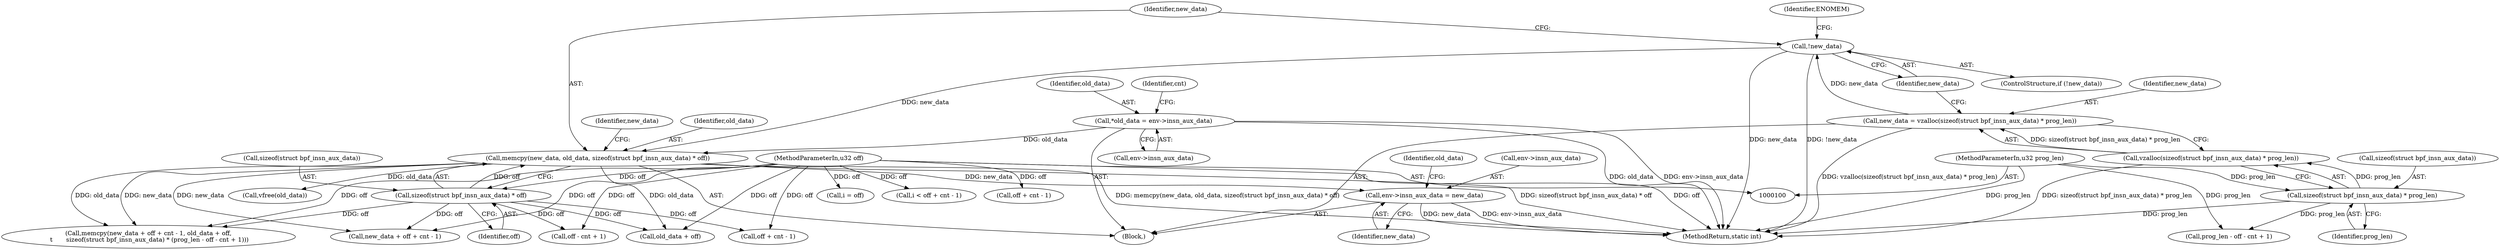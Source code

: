 digraph "0_linux_c131187db2d3fa2f8bf32fdf4e9a4ef805168467@pointer" {
"1000181" [label="(Call,env->insn_aux_data = new_data)"];
"1000133" [label="(Call,memcpy(new_data, old_data, sizeof(struct bpf_insn_aux_data) * off))"];
"1000128" [label="(Call,!new_data)"];
"1000120" [label="(Call,new_data = vzalloc(sizeof(struct bpf_insn_aux_data) * prog_len))"];
"1000122" [label="(Call,vzalloc(sizeof(struct bpf_insn_aux_data) * prog_len))"];
"1000123" [label="(Call,sizeof(struct bpf_insn_aux_data) * prog_len)"];
"1000102" [label="(MethodParameterIn,u32 prog_len)"];
"1000108" [label="(Call,*old_data = env->insn_aux_data)"];
"1000136" [label="(Call,sizeof(struct bpf_insn_aux_data) * off)"];
"1000103" [label="(MethodParameterIn,u32 off)"];
"1000154" [label="(Call,prog_len - off - cnt + 1)"];
"1000141" [label="(Call,new_data + off + cnt - 1)"];
"1000162" [label="(Call,i = off)"];
"1000142" [label="(Identifier,new_data)"];
"1000105" [label="(Block,)"];
"1000140" [label="(Call,memcpy(new_data + off + cnt - 1, old_data + off,\n \t       sizeof(struct bpf_insn_aux_data) * (prog_len - off - cnt + 1)))"];
"1000110" [label="(Call,env->insn_aux_data)"];
"1000103" [label="(MethodParameterIn,u32 off)"];
"1000108" [label="(Call,*old_data = env->insn_aux_data)"];
"1000156" [label="(Call,off - cnt + 1)"];
"1000123" [label="(Call,sizeof(struct bpf_insn_aux_data) * prog_len)"];
"1000186" [label="(Call,vfree(old_data))"];
"1000136" [label="(Call,sizeof(struct bpf_insn_aux_data) * off)"];
"1000135" [label="(Identifier,old_data)"];
"1000129" [label="(Identifier,new_data)"];
"1000185" [label="(Identifier,new_data)"];
"1000165" [label="(Call,i < off + cnt - 1)"];
"1000133" [label="(Call,memcpy(new_data, old_data, sizeof(struct bpf_insn_aux_data) * off))"];
"1000134" [label="(Identifier,new_data)"];
"1000122" [label="(Call,vzalloc(sizeof(struct bpf_insn_aux_data) * prog_len))"];
"1000187" [label="(Identifier,old_data)"];
"1000128" [label="(Call,!new_data)"];
"1000126" [label="(Identifier,prog_len)"];
"1000102" [label="(MethodParameterIn,u32 prog_len)"];
"1000132" [label="(Identifier,ENOMEM)"];
"1000116" [label="(Identifier,cnt)"];
"1000139" [label="(Identifier,off)"];
"1000120" [label="(Call,new_data = vzalloc(sizeof(struct bpf_insn_aux_data) * prog_len))"];
"1000167" [label="(Call,off + cnt - 1)"];
"1000137" [label="(Call,sizeof(struct bpf_insn_aux_data))"];
"1000127" [label="(ControlStructure,if (!new_data))"];
"1000148" [label="(Call,old_data + off)"];
"1000143" [label="(Call,off + cnt - 1)"];
"1000181" [label="(Call,env->insn_aux_data = new_data)"];
"1000121" [label="(Identifier,new_data)"];
"1000182" [label="(Call,env->insn_aux_data)"];
"1000109" [label="(Identifier,old_data)"];
"1000190" [label="(MethodReturn,static int)"];
"1000124" [label="(Call,sizeof(struct bpf_insn_aux_data))"];
"1000181" -> "1000105"  [label="AST: "];
"1000181" -> "1000185"  [label="CFG: "];
"1000182" -> "1000181"  [label="AST: "];
"1000185" -> "1000181"  [label="AST: "];
"1000187" -> "1000181"  [label="CFG: "];
"1000181" -> "1000190"  [label="DDG: env->insn_aux_data"];
"1000181" -> "1000190"  [label="DDG: new_data"];
"1000133" -> "1000181"  [label="DDG: new_data"];
"1000133" -> "1000105"  [label="AST: "];
"1000133" -> "1000136"  [label="CFG: "];
"1000134" -> "1000133"  [label="AST: "];
"1000135" -> "1000133"  [label="AST: "];
"1000136" -> "1000133"  [label="AST: "];
"1000142" -> "1000133"  [label="CFG: "];
"1000133" -> "1000190"  [label="DDG: memcpy(new_data, old_data, sizeof(struct bpf_insn_aux_data) * off)"];
"1000133" -> "1000190"  [label="DDG: sizeof(struct bpf_insn_aux_data) * off"];
"1000128" -> "1000133"  [label="DDG: new_data"];
"1000108" -> "1000133"  [label="DDG: old_data"];
"1000136" -> "1000133"  [label="DDG: off"];
"1000133" -> "1000140"  [label="DDG: new_data"];
"1000133" -> "1000140"  [label="DDG: old_data"];
"1000133" -> "1000141"  [label="DDG: new_data"];
"1000133" -> "1000148"  [label="DDG: old_data"];
"1000133" -> "1000186"  [label="DDG: old_data"];
"1000128" -> "1000127"  [label="AST: "];
"1000128" -> "1000129"  [label="CFG: "];
"1000129" -> "1000128"  [label="AST: "];
"1000132" -> "1000128"  [label="CFG: "];
"1000134" -> "1000128"  [label="CFG: "];
"1000128" -> "1000190"  [label="DDG: new_data"];
"1000128" -> "1000190"  [label="DDG: !new_data"];
"1000120" -> "1000128"  [label="DDG: new_data"];
"1000120" -> "1000105"  [label="AST: "];
"1000120" -> "1000122"  [label="CFG: "];
"1000121" -> "1000120"  [label="AST: "];
"1000122" -> "1000120"  [label="AST: "];
"1000129" -> "1000120"  [label="CFG: "];
"1000120" -> "1000190"  [label="DDG: vzalloc(sizeof(struct bpf_insn_aux_data) * prog_len)"];
"1000122" -> "1000120"  [label="DDG: sizeof(struct bpf_insn_aux_data) * prog_len"];
"1000122" -> "1000123"  [label="CFG: "];
"1000123" -> "1000122"  [label="AST: "];
"1000122" -> "1000190"  [label="DDG: sizeof(struct bpf_insn_aux_data) * prog_len"];
"1000123" -> "1000122"  [label="DDG: prog_len"];
"1000123" -> "1000126"  [label="CFG: "];
"1000124" -> "1000123"  [label="AST: "];
"1000126" -> "1000123"  [label="AST: "];
"1000123" -> "1000190"  [label="DDG: prog_len"];
"1000102" -> "1000123"  [label="DDG: prog_len"];
"1000123" -> "1000154"  [label="DDG: prog_len"];
"1000102" -> "1000100"  [label="AST: "];
"1000102" -> "1000190"  [label="DDG: prog_len"];
"1000102" -> "1000154"  [label="DDG: prog_len"];
"1000108" -> "1000105"  [label="AST: "];
"1000108" -> "1000110"  [label="CFG: "];
"1000109" -> "1000108"  [label="AST: "];
"1000110" -> "1000108"  [label="AST: "];
"1000116" -> "1000108"  [label="CFG: "];
"1000108" -> "1000190"  [label="DDG: env->insn_aux_data"];
"1000108" -> "1000190"  [label="DDG: old_data"];
"1000136" -> "1000139"  [label="CFG: "];
"1000137" -> "1000136"  [label="AST: "];
"1000139" -> "1000136"  [label="AST: "];
"1000103" -> "1000136"  [label="DDG: off"];
"1000136" -> "1000140"  [label="DDG: off"];
"1000136" -> "1000141"  [label="DDG: off"];
"1000136" -> "1000143"  [label="DDG: off"];
"1000136" -> "1000148"  [label="DDG: off"];
"1000136" -> "1000156"  [label="DDG: off"];
"1000103" -> "1000100"  [label="AST: "];
"1000103" -> "1000190"  [label="DDG: off"];
"1000103" -> "1000140"  [label="DDG: off"];
"1000103" -> "1000141"  [label="DDG: off"];
"1000103" -> "1000143"  [label="DDG: off"];
"1000103" -> "1000148"  [label="DDG: off"];
"1000103" -> "1000156"  [label="DDG: off"];
"1000103" -> "1000162"  [label="DDG: off"];
"1000103" -> "1000165"  [label="DDG: off"];
"1000103" -> "1000167"  [label="DDG: off"];
}
